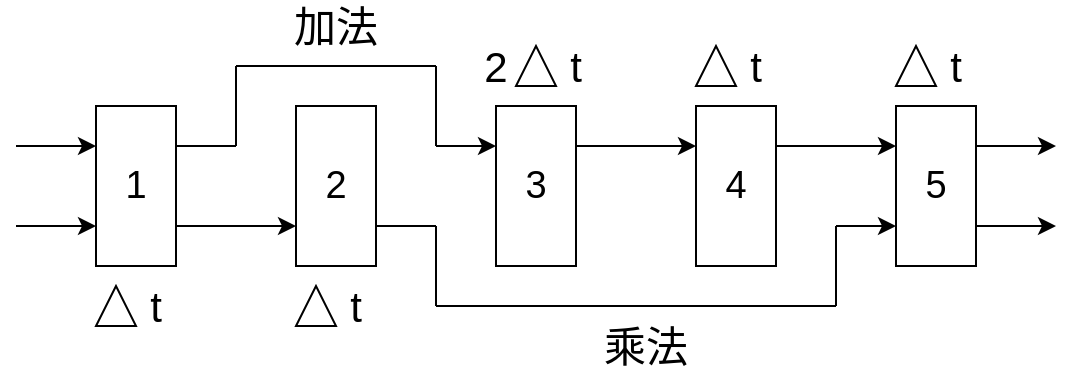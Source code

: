 <mxfile version="14.5.1" type="device"><diagram id="Zk7cBrGMOo_EOx77CV-C" name="第 1 页"><mxGraphModel dx="1086" dy="806" grid="1" gridSize="10" guides="1" tooltips="1" connect="1" arrows="1" fold="1" page="1" pageScale="1" pageWidth="1654" pageHeight="2336" math="0" shadow="0"><root><mxCell id="0"/><mxCell id="1" parent="0"/><mxCell id="_mKCmnzyG0Zpy7YCXQHi-1" value="1" style="rounded=0;whiteSpace=wrap;html=1;fontSize=19;" vertex="1" parent="1"><mxGeometry x="320" y="240" width="40" height="80" as="geometry"/></mxCell><mxCell id="_mKCmnzyG0Zpy7YCXQHi-2" value="2" style="rounded=0;whiteSpace=wrap;html=1;fontSize=19;" vertex="1" parent="1"><mxGeometry x="420" y="240" width="40" height="80" as="geometry"/></mxCell><mxCell id="_mKCmnzyG0Zpy7YCXQHi-3" value="3" style="rounded=0;whiteSpace=wrap;html=1;fontSize=19;" vertex="1" parent="1"><mxGeometry x="520" y="240" width="40" height="80" as="geometry"/></mxCell><mxCell id="_mKCmnzyG0Zpy7YCXQHi-4" value="4" style="rounded=0;whiteSpace=wrap;html=1;fontSize=19;" vertex="1" parent="1"><mxGeometry x="620" y="240" width="40" height="80" as="geometry"/></mxCell><mxCell id="_mKCmnzyG0Zpy7YCXQHi-5" value="5" style="rounded=0;whiteSpace=wrap;html=1;fontSize=19;" vertex="1" parent="1"><mxGeometry x="720" y="240" width="40" height="80" as="geometry"/></mxCell><mxCell id="_mKCmnzyG0Zpy7YCXQHi-6" value="" style="endArrow=classic;html=1;fontSize=19;entryX=0;entryY=0.25;entryDx=0;entryDy=0;" edge="1" parent="1" target="_mKCmnzyG0Zpy7YCXQHi-1"><mxGeometry width="50" height="50" relative="1" as="geometry"><mxPoint x="280" y="260" as="sourcePoint"/><mxPoint x="250" y="240" as="targetPoint"/></mxGeometry></mxCell><mxCell id="_mKCmnzyG0Zpy7YCXQHi-7" value="" style="endArrow=classic;html=1;fontSize=19;entryX=0;entryY=0.75;entryDx=0;entryDy=0;" edge="1" parent="1" target="_mKCmnzyG0Zpy7YCXQHi-1"><mxGeometry width="50" height="50" relative="1" as="geometry"><mxPoint x="280" y="300" as="sourcePoint"/><mxPoint x="310" y="360" as="targetPoint"/></mxGeometry></mxCell><mxCell id="_mKCmnzyG0Zpy7YCXQHi-8" value="" style="endArrow=none;html=1;fontSize=19;exitX=1;exitY=0.25;exitDx=0;exitDy=0;" edge="1" parent="1" source="_mKCmnzyG0Zpy7YCXQHi-1"><mxGeometry width="50" height="50" relative="1" as="geometry"><mxPoint x="360" y="430" as="sourcePoint"/><mxPoint x="390" y="260" as="targetPoint"/></mxGeometry></mxCell><mxCell id="_mKCmnzyG0Zpy7YCXQHi-9" value="" style="endArrow=none;html=1;fontSize=19;" edge="1" parent="1"><mxGeometry width="50" height="50" relative="1" as="geometry"><mxPoint x="390" y="260" as="sourcePoint"/><mxPoint x="390" y="220" as="targetPoint"/></mxGeometry></mxCell><mxCell id="_mKCmnzyG0Zpy7YCXQHi-10" value="" style="endArrow=none;html=1;fontSize=19;" edge="1" parent="1"><mxGeometry width="50" height="50" relative="1" as="geometry"><mxPoint x="390" y="220" as="sourcePoint"/><mxPoint x="490" y="220" as="targetPoint"/></mxGeometry></mxCell><mxCell id="_mKCmnzyG0Zpy7YCXQHi-11" value="" style="endArrow=none;html=1;fontSize=19;" edge="1" parent="1"><mxGeometry width="50" height="50" relative="1" as="geometry"><mxPoint x="490" y="260" as="sourcePoint"/><mxPoint x="490" y="220" as="targetPoint"/></mxGeometry></mxCell><mxCell id="_mKCmnzyG0Zpy7YCXQHi-12" value="" style="endArrow=classic;html=1;fontSize=19;entryX=0;entryY=0.25;entryDx=0;entryDy=0;" edge="1" parent="1" target="_mKCmnzyG0Zpy7YCXQHi-3"><mxGeometry width="50" height="50" relative="1" as="geometry"><mxPoint x="490" y="260" as="sourcePoint"/><mxPoint x="510" y="350" as="targetPoint"/></mxGeometry></mxCell><mxCell id="_mKCmnzyG0Zpy7YCXQHi-13" value="" style="endArrow=classic;html=1;fontSize=19;entryX=0;entryY=0.75;entryDx=0;entryDy=0;exitX=1;exitY=0.75;exitDx=0;exitDy=0;" edge="1" parent="1" source="_mKCmnzyG0Zpy7YCXQHi-1" target="_mKCmnzyG0Zpy7YCXQHi-2"><mxGeometry width="50" height="50" relative="1" as="geometry"><mxPoint x="360" y="410" as="sourcePoint"/><mxPoint x="410" y="360" as="targetPoint"/></mxGeometry></mxCell><mxCell id="_mKCmnzyG0Zpy7YCXQHi-14" value="" style="endArrow=none;html=1;fontSize=19;exitX=1;exitY=0.75;exitDx=0;exitDy=0;" edge="1" parent="1" source="_mKCmnzyG0Zpy7YCXQHi-2"><mxGeometry width="50" height="50" relative="1" as="geometry"><mxPoint x="460" y="390" as="sourcePoint"/><mxPoint x="490" y="300" as="targetPoint"/></mxGeometry></mxCell><mxCell id="_mKCmnzyG0Zpy7YCXQHi-15" value="" style="endArrow=none;html=1;fontSize=19;" edge="1" parent="1"><mxGeometry width="50" height="50" relative="1" as="geometry"><mxPoint x="490" y="340" as="sourcePoint"/><mxPoint x="490" y="300" as="targetPoint"/></mxGeometry></mxCell><mxCell id="_mKCmnzyG0Zpy7YCXQHi-16" value="" style="endArrow=none;html=1;fontSize=19;" edge="1" parent="1"><mxGeometry width="50" height="50" relative="1" as="geometry"><mxPoint x="490" y="340" as="sourcePoint"/><mxPoint x="690" y="340" as="targetPoint"/></mxGeometry></mxCell><mxCell id="_mKCmnzyG0Zpy7YCXQHi-17" value="" style="endArrow=none;html=1;fontSize=19;" edge="1" parent="1"><mxGeometry width="50" height="50" relative="1" as="geometry"><mxPoint x="690" y="340" as="sourcePoint"/><mxPoint x="690" y="300" as="targetPoint"/></mxGeometry></mxCell><mxCell id="_mKCmnzyG0Zpy7YCXQHi-18" value="" style="endArrow=classic;html=1;fontSize=19;entryX=0;entryY=0.75;entryDx=0;entryDy=0;" edge="1" parent="1" target="_mKCmnzyG0Zpy7YCXQHi-5"><mxGeometry width="50" height="50" relative="1" as="geometry"><mxPoint x="690" y="300" as="sourcePoint"/><mxPoint x="720" y="360" as="targetPoint"/></mxGeometry></mxCell><mxCell id="_mKCmnzyG0Zpy7YCXQHi-19" value="" style="endArrow=classic;html=1;fontSize=19;entryX=0;entryY=0.25;entryDx=0;entryDy=0;exitX=1;exitY=0.25;exitDx=0;exitDy=0;" edge="1" parent="1" source="_mKCmnzyG0Zpy7YCXQHi-3" target="_mKCmnzyG0Zpy7YCXQHi-4"><mxGeometry width="50" height="50" relative="1" as="geometry"><mxPoint x="550" y="450" as="sourcePoint"/><mxPoint x="600" y="400" as="targetPoint"/></mxGeometry></mxCell><mxCell id="_mKCmnzyG0Zpy7YCXQHi-20" value="" style="endArrow=classic;html=1;fontSize=19;entryX=0;entryY=0.25;entryDx=0;entryDy=0;exitX=1;exitY=0.25;exitDx=0;exitDy=0;" edge="1" parent="1" source="_mKCmnzyG0Zpy7YCXQHi-4" target="_mKCmnzyG0Zpy7YCXQHi-5"><mxGeometry width="50" height="50" relative="1" as="geometry"><mxPoint x="650" y="430" as="sourcePoint"/><mxPoint x="700" y="380" as="targetPoint"/></mxGeometry></mxCell><mxCell id="_mKCmnzyG0Zpy7YCXQHi-21" value="" style="endArrow=classic;html=1;fontSize=19;exitX=1;exitY=0.25;exitDx=0;exitDy=0;" edge="1" parent="1" source="_mKCmnzyG0Zpy7YCXQHi-5"><mxGeometry width="50" height="50" relative="1" as="geometry"><mxPoint x="760" y="430" as="sourcePoint"/><mxPoint x="800" y="260" as="targetPoint"/></mxGeometry></mxCell><mxCell id="_mKCmnzyG0Zpy7YCXQHi-22" value="" style="endArrow=classic;html=1;fontSize=19;exitX=1;exitY=0.75;exitDx=0;exitDy=0;" edge="1" parent="1" source="_mKCmnzyG0Zpy7YCXQHi-5"><mxGeometry width="50" height="50" relative="1" as="geometry"><mxPoint x="730" y="420" as="sourcePoint"/><mxPoint x="800" y="300" as="targetPoint"/></mxGeometry></mxCell><mxCell id="_mKCmnzyG0Zpy7YCXQHi-23" value="" style="triangle;whiteSpace=wrap;html=1;fontSize=19;rotation=-90;" vertex="1" parent="1"><mxGeometry x="320" y="330" width="20" height="20" as="geometry"/></mxCell><mxCell id="_mKCmnzyG0Zpy7YCXQHi-24" value="t" style="text;html=1;strokeColor=none;fillColor=none;align=center;verticalAlign=middle;whiteSpace=wrap;rounded=0;fontSize=21;" vertex="1" parent="1"><mxGeometry x="330" y="330" width="40" height="20" as="geometry"/></mxCell><mxCell id="_mKCmnzyG0Zpy7YCXQHi-25" value="" style="triangle;whiteSpace=wrap;html=1;fontSize=19;rotation=-90;" vertex="1" parent="1"><mxGeometry x="420" y="330" width="20" height="20" as="geometry"/></mxCell><mxCell id="_mKCmnzyG0Zpy7YCXQHi-26" value="t" style="text;html=1;strokeColor=none;fillColor=none;align=center;verticalAlign=middle;whiteSpace=wrap;rounded=0;fontSize=21;" vertex="1" parent="1"><mxGeometry x="430" y="330" width="40" height="20" as="geometry"/></mxCell><mxCell id="_mKCmnzyG0Zpy7YCXQHi-27" value="" style="triangle;whiteSpace=wrap;html=1;fontSize=19;rotation=-90;" vertex="1" parent="1"><mxGeometry x="530" y="210" width="20" height="20" as="geometry"/></mxCell><mxCell id="_mKCmnzyG0Zpy7YCXQHi-28" value="t" style="text;html=1;strokeColor=none;fillColor=none;align=center;verticalAlign=middle;whiteSpace=wrap;rounded=0;fontSize=21;" vertex="1" parent="1"><mxGeometry x="540" y="210" width="40" height="20" as="geometry"/></mxCell><mxCell id="_mKCmnzyG0Zpy7YCXQHi-29" value="" style="triangle;whiteSpace=wrap;html=1;fontSize=19;rotation=-90;" vertex="1" parent="1"><mxGeometry x="620" y="210" width="20" height="20" as="geometry"/></mxCell><mxCell id="_mKCmnzyG0Zpy7YCXQHi-30" value="t" style="text;html=1;strokeColor=none;fillColor=none;align=center;verticalAlign=middle;whiteSpace=wrap;rounded=0;fontSize=21;" vertex="1" parent="1"><mxGeometry x="630" y="210" width="40" height="20" as="geometry"/></mxCell><mxCell id="_mKCmnzyG0Zpy7YCXQHi-31" value="" style="triangle;whiteSpace=wrap;html=1;fontSize=19;rotation=-90;" vertex="1" parent="1"><mxGeometry x="720" y="210" width="20" height="20" as="geometry"/></mxCell><mxCell id="_mKCmnzyG0Zpy7YCXQHi-32" value="t" style="text;html=1;strokeColor=none;fillColor=none;align=center;verticalAlign=middle;whiteSpace=wrap;rounded=0;fontSize=21;" vertex="1" parent="1"><mxGeometry x="730" y="210" width="40" height="20" as="geometry"/></mxCell><mxCell id="_mKCmnzyG0Zpy7YCXQHi-33" value="2" style="text;html=1;strokeColor=none;fillColor=none;align=center;verticalAlign=middle;whiteSpace=wrap;rounded=0;fontSize=21;" vertex="1" parent="1"><mxGeometry x="500" y="210" width="40" height="20" as="geometry"/></mxCell><mxCell id="_mKCmnzyG0Zpy7YCXQHi-34" value="加法" style="text;html=1;strokeColor=none;fillColor=none;align=center;verticalAlign=middle;whiteSpace=wrap;rounded=0;fontSize=21;" vertex="1" parent="1"><mxGeometry x="410" y="190" width="60" height="20" as="geometry"/></mxCell><mxCell id="_mKCmnzyG0Zpy7YCXQHi-37" value="乘法" style="text;html=1;strokeColor=none;fillColor=none;align=center;verticalAlign=middle;whiteSpace=wrap;rounded=0;fontSize=21;" vertex="1" parent="1"><mxGeometry x="570" y="350" width="50" height="20" as="geometry"/></mxCell></root></mxGraphModel></diagram></mxfile>